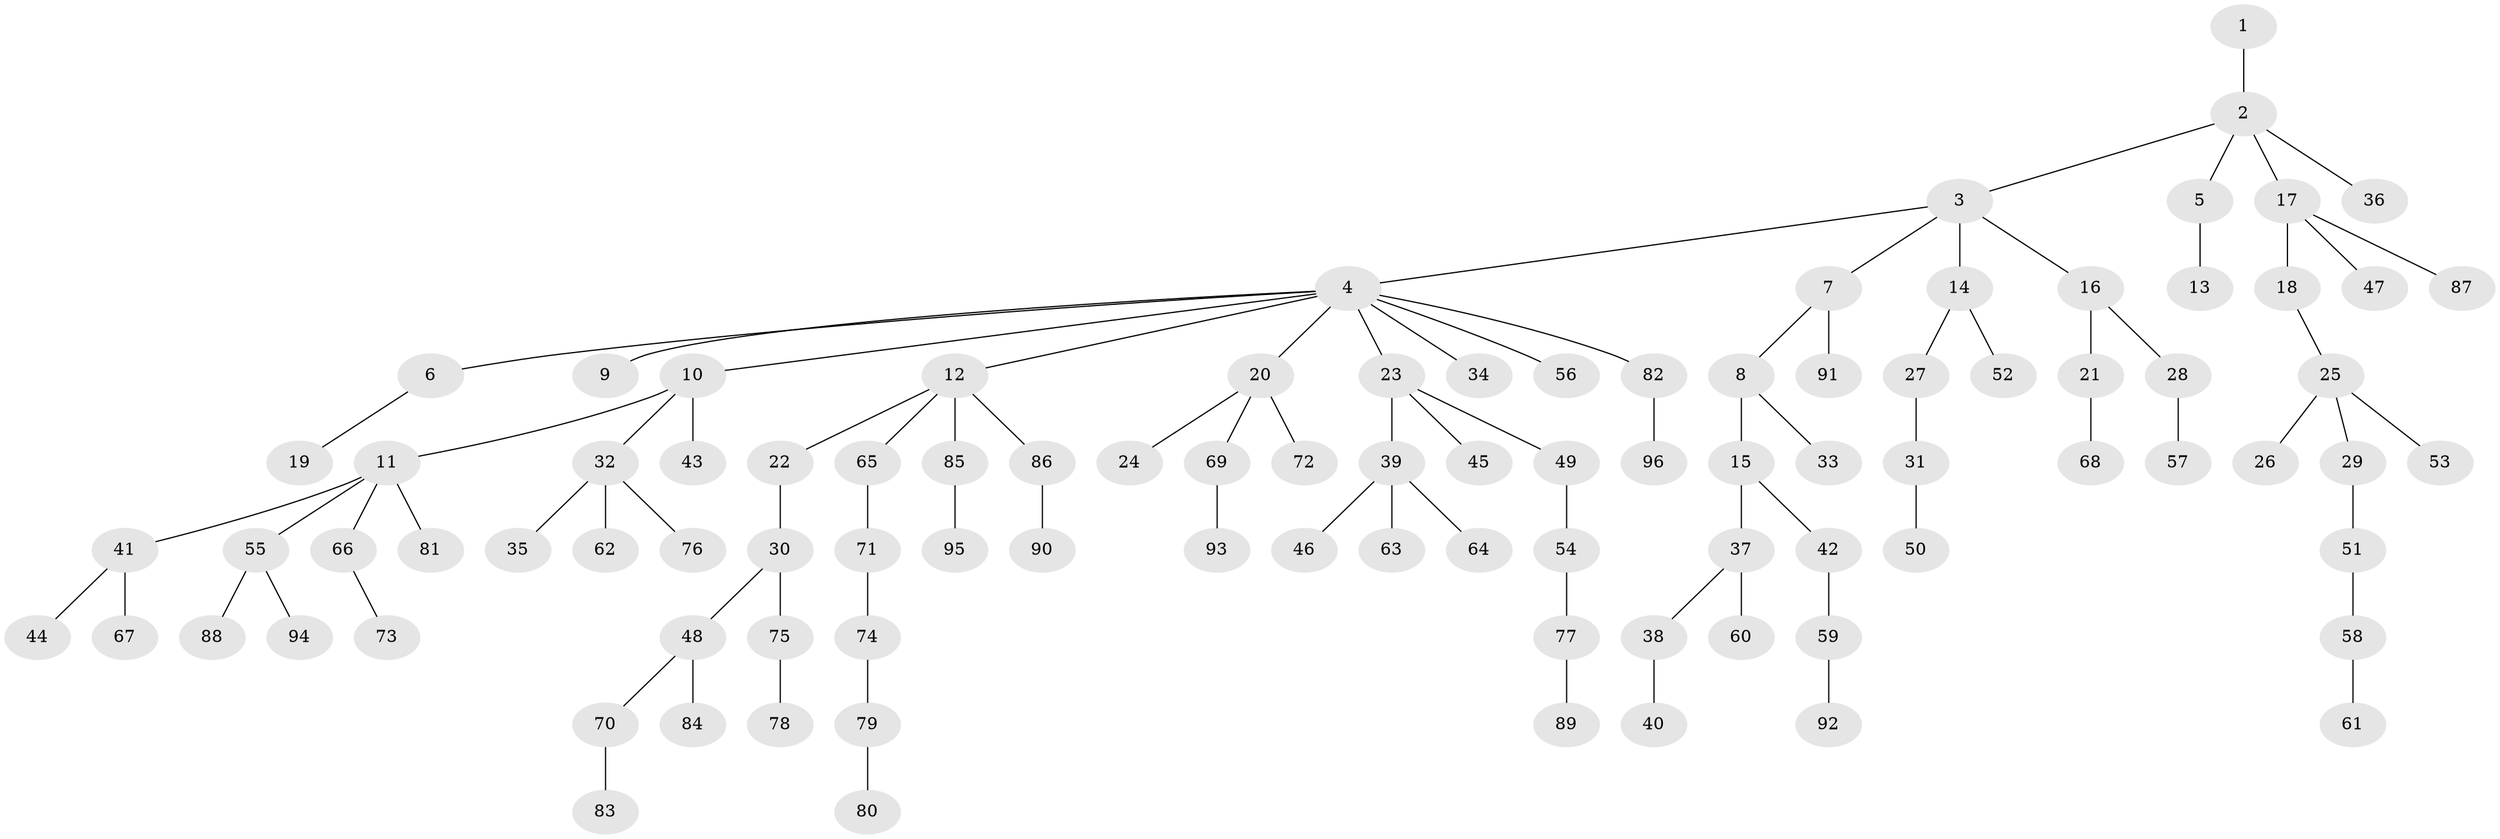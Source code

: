 // coarse degree distribution, {1: 0.7368421052631579, 2: 0.23684210526315788, 28: 0.02631578947368421}
// Generated by graph-tools (version 1.1) at 2025/56/03/04/25 21:56:04]
// undirected, 96 vertices, 95 edges
graph export_dot {
graph [start="1"]
  node [color=gray90,style=filled];
  1;
  2;
  3;
  4;
  5;
  6;
  7;
  8;
  9;
  10;
  11;
  12;
  13;
  14;
  15;
  16;
  17;
  18;
  19;
  20;
  21;
  22;
  23;
  24;
  25;
  26;
  27;
  28;
  29;
  30;
  31;
  32;
  33;
  34;
  35;
  36;
  37;
  38;
  39;
  40;
  41;
  42;
  43;
  44;
  45;
  46;
  47;
  48;
  49;
  50;
  51;
  52;
  53;
  54;
  55;
  56;
  57;
  58;
  59;
  60;
  61;
  62;
  63;
  64;
  65;
  66;
  67;
  68;
  69;
  70;
  71;
  72;
  73;
  74;
  75;
  76;
  77;
  78;
  79;
  80;
  81;
  82;
  83;
  84;
  85;
  86;
  87;
  88;
  89;
  90;
  91;
  92;
  93;
  94;
  95;
  96;
  1 -- 2;
  2 -- 3;
  2 -- 5;
  2 -- 17;
  2 -- 36;
  3 -- 4;
  3 -- 7;
  3 -- 14;
  3 -- 16;
  4 -- 6;
  4 -- 9;
  4 -- 10;
  4 -- 12;
  4 -- 20;
  4 -- 23;
  4 -- 34;
  4 -- 56;
  4 -- 82;
  5 -- 13;
  6 -- 19;
  7 -- 8;
  7 -- 91;
  8 -- 15;
  8 -- 33;
  10 -- 11;
  10 -- 32;
  10 -- 43;
  11 -- 41;
  11 -- 55;
  11 -- 66;
  11 -- 81;
  12 -- 22;
  12 -- 65;
  12 -- 85;
  12 -- 86;
  14 -- 27;
  14 -- 52;
  15 -- 37;
  15 -- 42;
  16 -- 21;
  16 -- 28;
  17 -- 18;
  17 -- 47;
  17 -- 87;
  18 -- 25;
  20 -- 24;
  20 -- 69;
  20 -- 72;
  21 -- 68;
  22 -- 30;
  23 -- 39;
  23 -- 45;
  23 -- 49;
  25 -- 26;
  25 -- 29;
  25 -- 53;
  27 -- 31;
  28 -- 57;
  29 -- 51;
  30 -- 48;
  30 -- 75;
  31 -- 50;
  32 -- 35;
  32 -- 62;
  32 -- 76;
  37 -- 38;
  37 -- 60;
  38 -- 40;
  39 -- 46;
  39 -- 63;
  39 -- 64;
  41 -- 44;
  41 -- 67;
  42 -- 59;
  48 -- 70;
  48 -- 84;
  49 -- 54;
  51 -- 58;
  54 -- 77;
  55 -- 88;
  55 -- 94;
  58 -- 61;
  59 -- 92;
  65 -- 71;
  66 -- 73;
  69 -- 93;
  70 -- 83;
  71 -- 74;
  74 -- 79;
  75 -- 78;
  77 -- 89;
  79 -- 80;
  82 -- 96;
  85 -- 95;
  86 -- 90;
}
